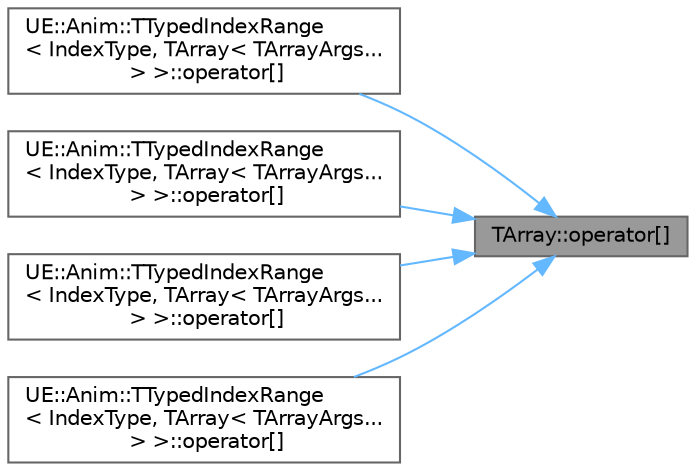 digraph "TArray::operator[]"
{
 // INTERACTIVE_SVG=YES
 // LATEX_PDF_SIZE
  bgcolor="transparent";
  edge [fontname=Helvetica,fontsize=10,labelfontname=Helvetica,labelfontsize=10];
  node [fontname=Helvetica,fontsize=10,shape=box,height=0.2,width=0.4];
  rankdir="RL";
  Node1 [id="Node000001",label="TArray::operator[]",height=0.2,width=0.4,color="gray40", fillcolor="grey60", style="filled", fontcolor="black",tooltip="Array bracket operator."];
  Node1 -> Node2 [id="edge1_Node000001_Node000002",dir="back",color="steelblue1",style="solid",tooltip=" "];
  Node2 [id="Node000002",label="UE::Anim::TTypedIndexRange\l\< IndexType, TArray\< TArrayArgs...\l \> \>::operator[]",height=0.2,width=0.4,color="grey40", fillcolor="white", style="filled",URL="$d5/d7d/classUE_1_1Anim_1_1TTypedIndexRange.html#a5e85c41a965c39437a819197ba2f1a39",tooltip=" "];
  Node1 -> Node3 [id="edge2_Node000001_Node000003",dir="back",color="steelblue1",style="solid",tooltip=" "];
  Node3 [id="Node000003",label="UE::Anim::TTypedIndexRange\l\< IndexType, TArray\< TArrayArgs...\l \> \>::operator[]",height=0.2,width=0.4,color="grey40", fillcolor="white", style="filled",URL="$d5/d7d/classUE_1_1Anim_1_1TTypedIndexRange.html#a306059f12ab84d98432ea4049dfca11f",tooltip=" "];
  Node1 -> Node4 [id="edge3_Node000001_Node000004",dir="back",color="steelblue1",style="solid",tooltip=" "];
  Node4 [id="Node000004",label="UE::Anim::TTypedIndexRange\l\< IndexType, TArray\< TArrayArgs...\l \> \>::operator[]",height=0.2,width=0.4,color="grey40", fillcolor="white", style="filled",URL="$d5/d7d/classUE_1_1Anim_1_1TTypedIndexRange.html#aa2dbddb60ec3d40d5fd94644058436f5",tooltip=" "];
  Node1 -> Node5 [id="edge4_Node000001_Node000005",dir="back",color="steelblue1",style="solid",tooltip=" "];
  Node5 [id="Node000005",label="UE::Anim::TTypedIndexRange\l\< IndexType, TArray\< TArrayArgs...\l \> \>::operator[]",height=0.2,width=0.4,color="grey40", fillcolor="white", style="filled",URL="$d5/d7d/classUE_1_1Anim_1_1TTypedIndexRange.html#ae58f72ca58fed2889bc15ab8088c1299",tooltip=" "];
}
